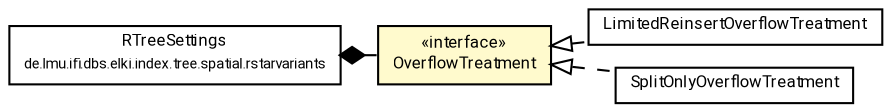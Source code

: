 #!/usr/local/bin/dot
#
# Class diagram 
# Generated by UMLGraph version R5_7_2-60-g0e99a6 (http://www.spinellis.gr/umlgraph/)
#

digraph G {
	graph [fontnames="svg"]
	edge [fontname="Roboto",fontsize=7,labelfontname="Roboto",labelfontsize=7,color="black"];
	node [fontname="Roboto",fontcolor="black",fontsize=8,shape=plaintext,margin=0,width=0,height=0];
	nodesep=0.15;
	ranksep=0.25;
	rankdir=LR;
	// de.lmu.ifi.dbs.elki.index.tree.spatial.rstarvariants.RTreeSettings
	c7857604 [label=<<table title="de.lmu.ifi.dbs.elki.index.tree.spatial.rstarvariants.RTreeSettings" border="0" cellborder="1" cellspacing="0" cellpadding="2" href="../../RTreeSettings.html" target="_parent">
		<tr><td><table border="0" cellspacing="0" cellpadding="1">
		<tr><td align="center" balign="center"> <font face="Roboto">RTreeSettings</font> </td></tr>
		<tr><td align="center" balign="center"> <font face="Roboto" point-size="7.0">de.lmu.ifi.dbs.elki.index.tree.spatial.rstarvariants</font> </td></tr>
		</table></td></tr>
		</table>>, URL="../../RTreeSettings.html"];
	// de.lmu.ifi.dbs.elki.index.tree.spatial.rstarvariants.strategies.overflow.OverflowTreatment
	c7857644 [label=<<table title="de.lmu.ifi.dbs.elki.index.tree.spatial.rstarvariants.strategies.overflow.OverflowTreatment" border="0" cellborder="1" cellspacing="0" cellpadding="2" bgcolor="lemonChiffon" href="OverflowTreatment.html" target="_parent">
		<tr><td><table border="0" cellspacing="0" cellpadding="1">
		<tr><td align="center" balign="center"> &#171;interface&#187; </td></tr>
		<tr><td align="center" balign="center"> <font face="Roboto">OverflowTreatment</font> </td></tr>
		</table></td></tr>
		</table>>, URL="OverflowTreatment.html"];
	// de.lmu.ifi.dbs.elki.index.tree.spatial.rstarvariants.strategies.overflow.LimitedReinsertOverflowTreatment
	c7857645 [label=<<table title="de.lmu.ifi.dbs.elki.index.tree.spatial.rstarvariants.strategies.overflow.LimitedReinsertOverflowTreatment" border="0" cellborder="1" cellspacing="0" cellpadding="2" href="LimitedReinsertOverflowTreatment.html" target="_parent">
		<tr><td><table border="0" cellspacing="0" cellpadding="1">
		<tr><td align="center" balign="center"> <font face="Roboto">LimitedReinsertOverflowTreatment</font> </td></tr>
		</table></td></tr>
		</table>>, URL="LimitedReinsertOverflowTreatment.html"];
	// de.lmu.ifi.dbs.elki.index.tree.spatial.rstarvariants.strategies.overflow.SplitOnlyOverflowTreatment
	c7857647 [label=<<table title="de.lmu.ifi.dbs.elki.index.tree.spatial.rstarvariants.strategies.overflow.SplitOnlyOverflowTreatment" border="0" cellborder="1" cellspacing="0" cellpadding="2" href="SplitOnlyOverflowTreatment.html" target="_parent">
		<tr><td><table border="0" cellspacing="0" cellpadding="1">
		<tr><td align="center" balign="center"> <font face="Roboto">SplitOnlyOverflowTreatment</font> </td></tr>
		</table></td></tr>
		</table>>, URL="SplitOnlyOverflowTreatment.html"];
	// de.lmu.ifi.dbs.elki.index.tree.spatial.rstarvariants.RTreeSettings composed de.lmu.ifi.dbs.elki.index.tree.spatial.rstarvariants.strategies.overflow.OverflowTreatment
	c7857604 -> c7857644 [arrowhead=none,arrowtail=diamond,dir=back,weight=6];
	// de.lmu.ifi.dbs.elki.index.tree.spatial.rstarvariants.strategies.overflow.LimitedReinsertOverflowTreatment implements de.lmu.ifi.dbs.elki.index.tree.spatial.rstarvariants.strategies.overflow.OverflowTreatment
	c7857644 -> c7857645 [arrowtail=empty,style=dashed,dir=back,weight=9];
	// de.lmu.ifi.dbs.elki.index.tree.spatial.rstarvariants.strategies.overflow.SplitOnlyOverflowTreatment implements de.lmu.ifi.dbs.elki.index.tree.spatial.rstarvariants.strategies.overflow.OverflowTreatment
	c7857644 -> c7857647 [arrowtail=empty,style=dashed,dir=back,weight=9];
}

